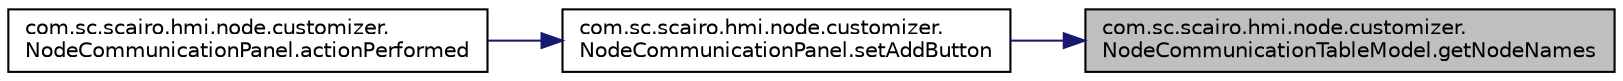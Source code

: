 digraph "com.sc.scairo.hmi.node.customizer.NodeCommunicationTableModel.getNodeNames"
{
 // LATEX_PDF_SIZE
  edge [fontname="Helvetica",fontsize="10",labelfontname="Helvetica",labelfontsize="10"];
  node [fontname="Helvetica",fontsize="10",shape=record];
  rankdir="RL";
  Node1 [label="com.sc.scairo.hmi.node.customizer.\lNodeCommunicationTableModel.getNodeNames",height=0.2,width=0.4,color="black", fillcolor="grey75", style="filled", fontcolor="black",tooltip=" "];
  Node1 -> Node2 [dir="back",color="midnightblue",fontsize="10",style="solid",fontname="Helvetica"];
  Node2 [label="com.sc.scairo.hmi.node.customizer.\lNodeCommunicationPanel.setAddButton",height=0.2,width=0.4,color="black", fillcolor="white", style="filled",URL="$classcom_1_1sc_1_1scairo_1_1hmi_1_1node_1_1customizer_1_1_node_communication_panel.html#a0588203cb466f8b7b04c2a82dd2bd84e",tooltip=" "];
  Node2 -> Node3 [dir="back",color="midnightblue",fontsize="10",style="solid",fontname="Helvetica"];
  Node3 [label="com.sc.scairo.hmi.node.customizer.\lNodeCommunicationPanel.actionPerformed",height=0.2,width=0.4,color="black", fillcolor="white", style="filled",URL="$classcom_1_1sc_1_1scairo_1_1hmi_1_1node_1_1customizer_1_1_node_communication_panel.html#ae9668e532e76f8de10a110f5f05b90da",tooltip=" "];
}
